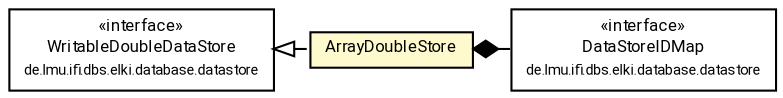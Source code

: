 #!/usr/local/bin/dot
#
# Class diagram 
# Generated by UMLGraph version R5_7_2-60-g0e99a6 (http://www.spinellis.gr/umlgraph/)
#

digraph G {
	graph [fontnames="svg"]
	edge [fontname="Roboto",fontsize=7,labelfontname="Roboto",labelfontsize=7,color="black"];
	node [fontname="Roboto",fontcolor="black",fontsize=8,shape=plaintext,margin=0,width=0,height=0];
	nodesep=0.15;
	ranksep=0.25;
	rankdir=LR;
	// de.lmu.ifi.dbs.elki.database.datastore.DataStoreIDMap
	c1602472 [label=<<table title="de.lmu.ifi.dbs.elki.database.datastore.DataStoreIDMap" border="0" cellborder="1" cellspacing="0" cellpadding="2" href="../DataStoreIDMap.html" target="_parent">
		<tr><td><table border="0" cellspacing="0" cellpadding="1">
		<tr><td align="center" balign="center"> &#171;interface&#187; </td></tr>
		<tr><td align="center" balign="center"> <font face="Roboto">DataStoreIDMap</font> </td></tr>
		<tr><td align="center" balign="center"> <font face="Roboto" point-size="7.0">de.lmu.ifi.dbs.elki.database.datastore</font> </td></tr>
		</table></td></tr>
		</table>>, URL="../DataStoreIDMap.html"];
	// de.lmu.ifi.dbs.elki.database.datastore.memory.ArrayDoubleStore
	c1602486 [label=<<table title="de.lmu.ifi.dbs.elki.database.datastore.memory.ArrayDoubleStore" border="0" cellborder="1" cellspacing="0" cellpadding="2" bgcolor="lemonChiffon" href="ArrayDoubleStore.html" target="_parent">
		<tr><td><table border="0" cellspacing="0" cellpadding="1">
		<tr><td align="center" balign="center"> <font face="Roboto">ArrayDoubleStore</font> </td></tr>
		</table></td></tr>
		</table>>, URL="ArrayDoubleStore.html"];
	// de.lmu.ifi.dbs.elki.database.datastore.WritableDoubleDataStore
	c1602507 [label=<<table title="de.lmu.ifi.dbs.elki.database.datastore.WritableDoubleDataStore" border="0" cellborder="1" cellspacing="0" cellpadding="2" href="../WritableDoubleDataStore.html" target="_parent">
		<tr><td><table border="0" cellspacing="0" cellpadding="1">
		<tr><td align="center" balign="center"> &#171;interface&#187; </td></tr>
		<tr><td align="center" balign="center"> <font face="Roboto">WritableDoubleDataStore</font> </td></tr>
		<tr><td align="center" balign="center"> <font face="Roboto" point-size="7.0">de.lmu.ifi.dbs.elki.database.datastore</font> </td></tr>
		</table></td></tr>
		</table>>, URL="../WritableDoubleDataStore.html"];
	// de.lmu.ifi.dbs.elki.database.datastore.memory.ArrayDoubleStore implements de.lmu.ifi.dbs.elki.database.datastore.WritableDoubleDataStore
	c1602507 -> c1602486 [arrowtail=empty,style=dashed,dir=back,weight=9];
	// de.lmu.ifi.dbs.elki.database.datastore.memory.ArrayDoubleStore composed de.lmu.ifi.dbs.elki.database.datastore.DataStoreIDMap
	c1602486 -> c1602472 [arrowhead=none,arrowtail=diamond,dir=back,weight=6];
}

